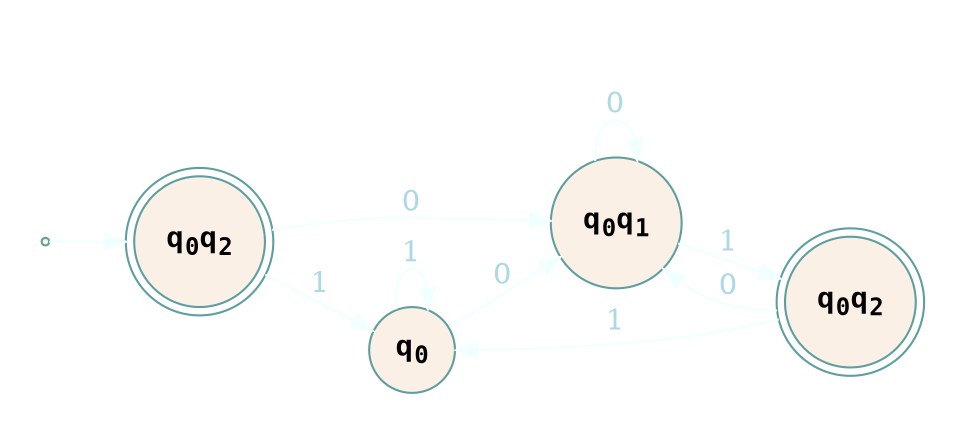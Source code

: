 digraph FiniteAutomata {
  graph [bgcolor=transparent, rankdir=LR]
  edge [color=azure, fontcolor=lightblue]
  node [fontname=monospace, fillcolor=linen, style=filled, color=cadetblue]

  subgraph cluster_dfa {
    label= "DFA from NFA";
    color=white;
    fontcolor=white;
    start [label="Start", shape=point]; // Initial state with a point shape  
    q0 [shape="circle", label= <<b>q<sub>0</sub></b>>];
    qs [shape="doublecircle", label= <<b>q<sub>0</sub>q<sub>2</sub></b>>];
    q1 [shape="circle", label= <<b>q<sub>0</sub>q<sub>1</sub></b>>];
    q2 [shape="doublecircle", label= <<b>q<sub>0</sub>q<sub>2</sub></b>>];
    start -> qs;
    qs -> q0[label=1];
    qs -> q1[label=0];
    q0 -> q0[label=1];
    q0 -> q1[label=0];
    q1 -> q2[label=1];
    q1 -> q1[label=0];
    q2 -> q0[label=1];
    q2 -> q1[label=0];
  }
}

